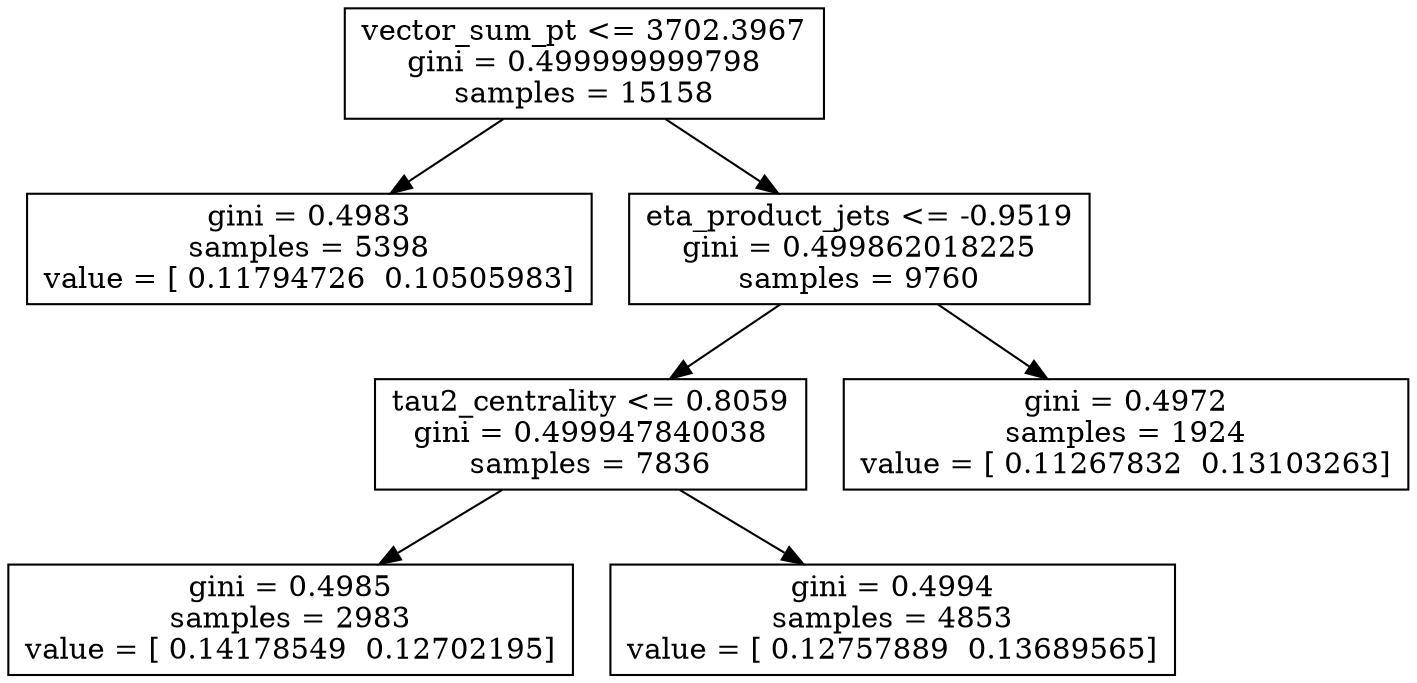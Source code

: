 digraph Tree {
0 [label="vector_sum_pt <= 3702.3967\ngini = 0.499999999798\nsamples = 15158", shape="box"] ;
1 [label="gini = 0.4983\nsamples = 5398\nvalue = [ 0.11794726  0.10505983]", shape="box"] ;
0 -> 1 ;
2 [label="eta_product_jets <= -0.9519\ngini = 0.499862018225\nsamples = 9760", shape="box"] ;
0 -> 2 ;
3 [label="tau2_centrality <= 0.8059\ngini = 0.499947840038\nsamples = 7836", shape="box"] ;
2 -> 3 ;
4 [label="gini = 0.4985\nsamples = 2983\nvalue = [ 0.14178549  0.12702195]", shape="box"] ;
3 -> 4 ;
5 [label="gini = 0.4994\nsamples = 4853\nvalue = [ 0.12757889  0.13689565]", shape="box"] ;
3 -> 5 ;
6 [label="gini = 0.4972\nsamples = 1924\nvalue = [ 0.11267832  0.13103263]", shape="box"] ;
2 -> 6 ;
}